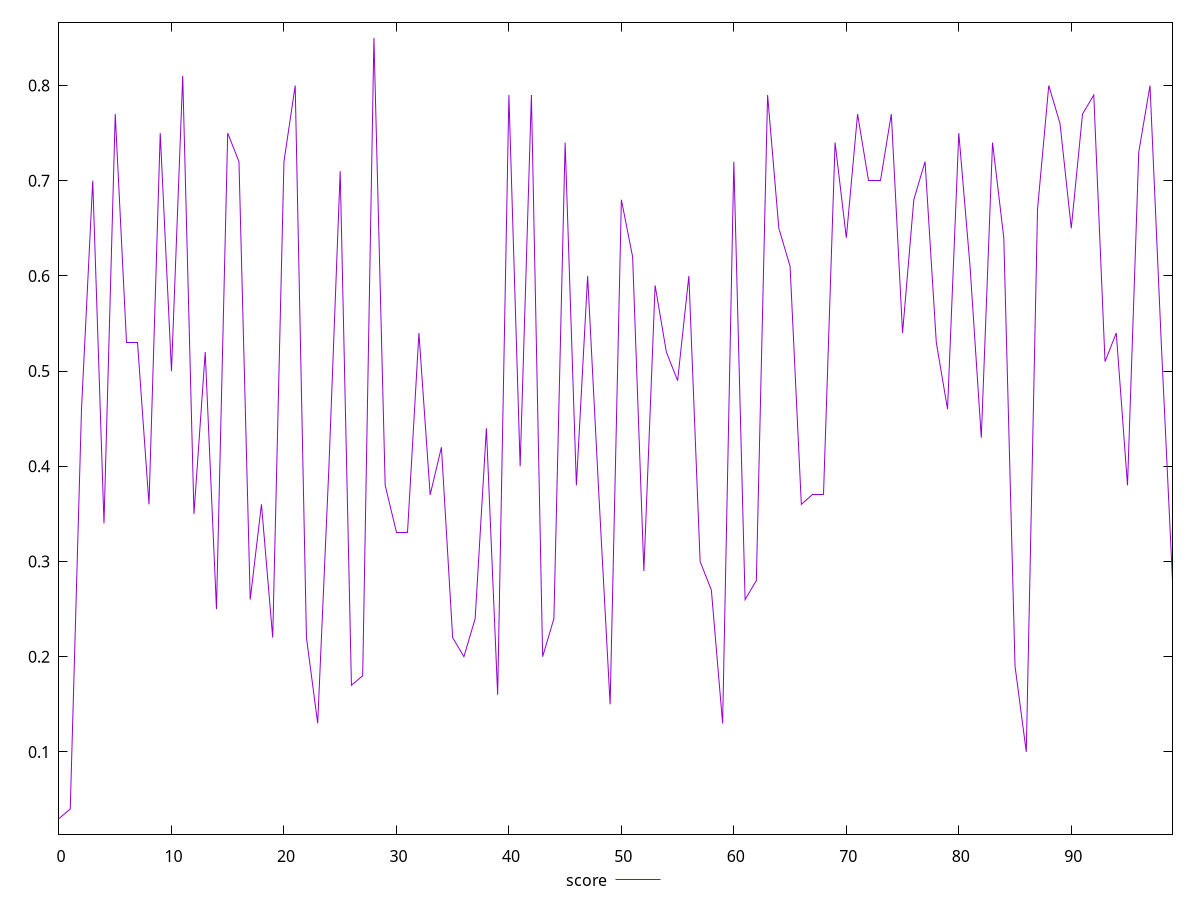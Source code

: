 reset

$score <<EOF
0 0.03
1 0.04
2 0.46
3 0.7
4 0.34
5 0.77
6 0.53
7 0.53
8 0.36
9 0.75
10 0.5
11 0.81
12 0.35
13 0.52
14 0.25
15 0.75
16 0.72
17 0.26
18 0.36
19 0.22
20 0.72
21 0.8
22 0.22
23 0.13
24 0.4
25 0.71
26 0.17
27 0.18
28 0.85
29 0.38
30 0.33
31 0.33
32 0.54
33 0.37
34 0.42
35 0.22
36 0.2
37 0.24
38 0.44
39 0.16
40 0.79
41 0.4
42 0.79
43 0.2
44 0.24
45 0.74
46 0.38
47 0.6
48 0.37
49 0.15
50 0.68
51 0.62
52 0.29
53 0.59
54 0.52
55 0.49
56 0.6
57 0.3
58 0.27
59 0.13
60 0.72
61 0.26
62 0.28
63 0.79
64 0.65
65 0.61
66 0.36
67 0.37
68 0.37
69 0.74
70 0.64
71 0.77
72 0.7
73 0.7
74 0.77
75 0.54
76 0.68
77 0.72
78 0.53
79 0.46
80 0.75
81 0.61
82 0.43
83 0.74
84 0.64
85 0.19
86 0.1
87 0.67
88 0.8
89 0.76
90 0.65
91 0.77
92 0.79
93 0.51
94 0.54
95 0.38
96 0.73
97 0.8
98 0.53
99 0.28
EOF

set key outside below
set xrange [0:99]
set yrange [0.013600000000000001:0.8664]
set trange [0.013600000000000001:0.8664]
set terminal svg size 640, 500 enhanced background rgb 'white'
set output "report_00013_2021-02-09T12-04-24.940Z/speed-index/samples/pages+cached/score/values.svg"

plot $score title "score" with line

reset
